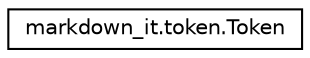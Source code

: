 digraph "Graphical Class Hierarchy"
{
 // LATEX_PDF_SIZE
  edge [fontname="Helvetica",fontsize="10",labelfontname="Helvetica",labelfontsize="10"];
  node [fontname="Helvetica",fontsize="10",shape=record];
  rankdir="LR";
  Node0 [label="markdown_it.token.Token",height=0.2,width=0.4,color="black", fillcolor="white", style="filled",URL="$classmarkdown__it_1_1token_1_1Token.html",tooltip=" "];
}

